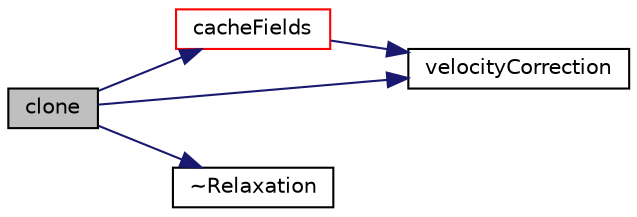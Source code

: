 digraph "clone"
{
  bgcolor="transparent";
  edge [fontname="Helvetica",fontsize="10",labelfontname="Helvetica",labelfontsize="10"];
  node [fontname="Helvetica",fontsize="10",shape=record];
  rankdir="LR";
  Node11 [label="clone",height=0.2,width=0.4,color="black", fillcolor="grey75", style="filled", fontcolor="black"];
  Node11 -> Node12 [color="midnightblue",fontsize="10",style="solid",fontname="Helvetica"];
  Node12 [label="cacheFields",height=0.2,width=0.4,color="red",URL="$a25369.html#a6005414ac27ae3e0b5a783ba216c1906",tooltip="Member Functions. "];
  Node12 -> Node66 [color="midnightblue",fontsize="10",style="solid",fontname="Helvetica"];
  Node66 [label="velocityCorrection",height=0.2,width=0.4,color="black",URL="$a25369.html#a6984dfff01e81d1339e3e3a7ebb0633c",tooltip="Calculate the velocity correction. "];
  Node11 -> Node66 [color="midnightblue",fontsize="10",style="solid",fontname="Helvetica"];
  Node11 -> Node67 [color="midnightblue",fontsize="10",style="solid",fontname="Helvetica"];
  Node67 [label="~Relaxation",height=0.2,width=0.4,color="black",URL="$a25369.html#aeb58afcb8de18f54c52ff3c5762bf36e",tooltip="Destructor. "];
}
